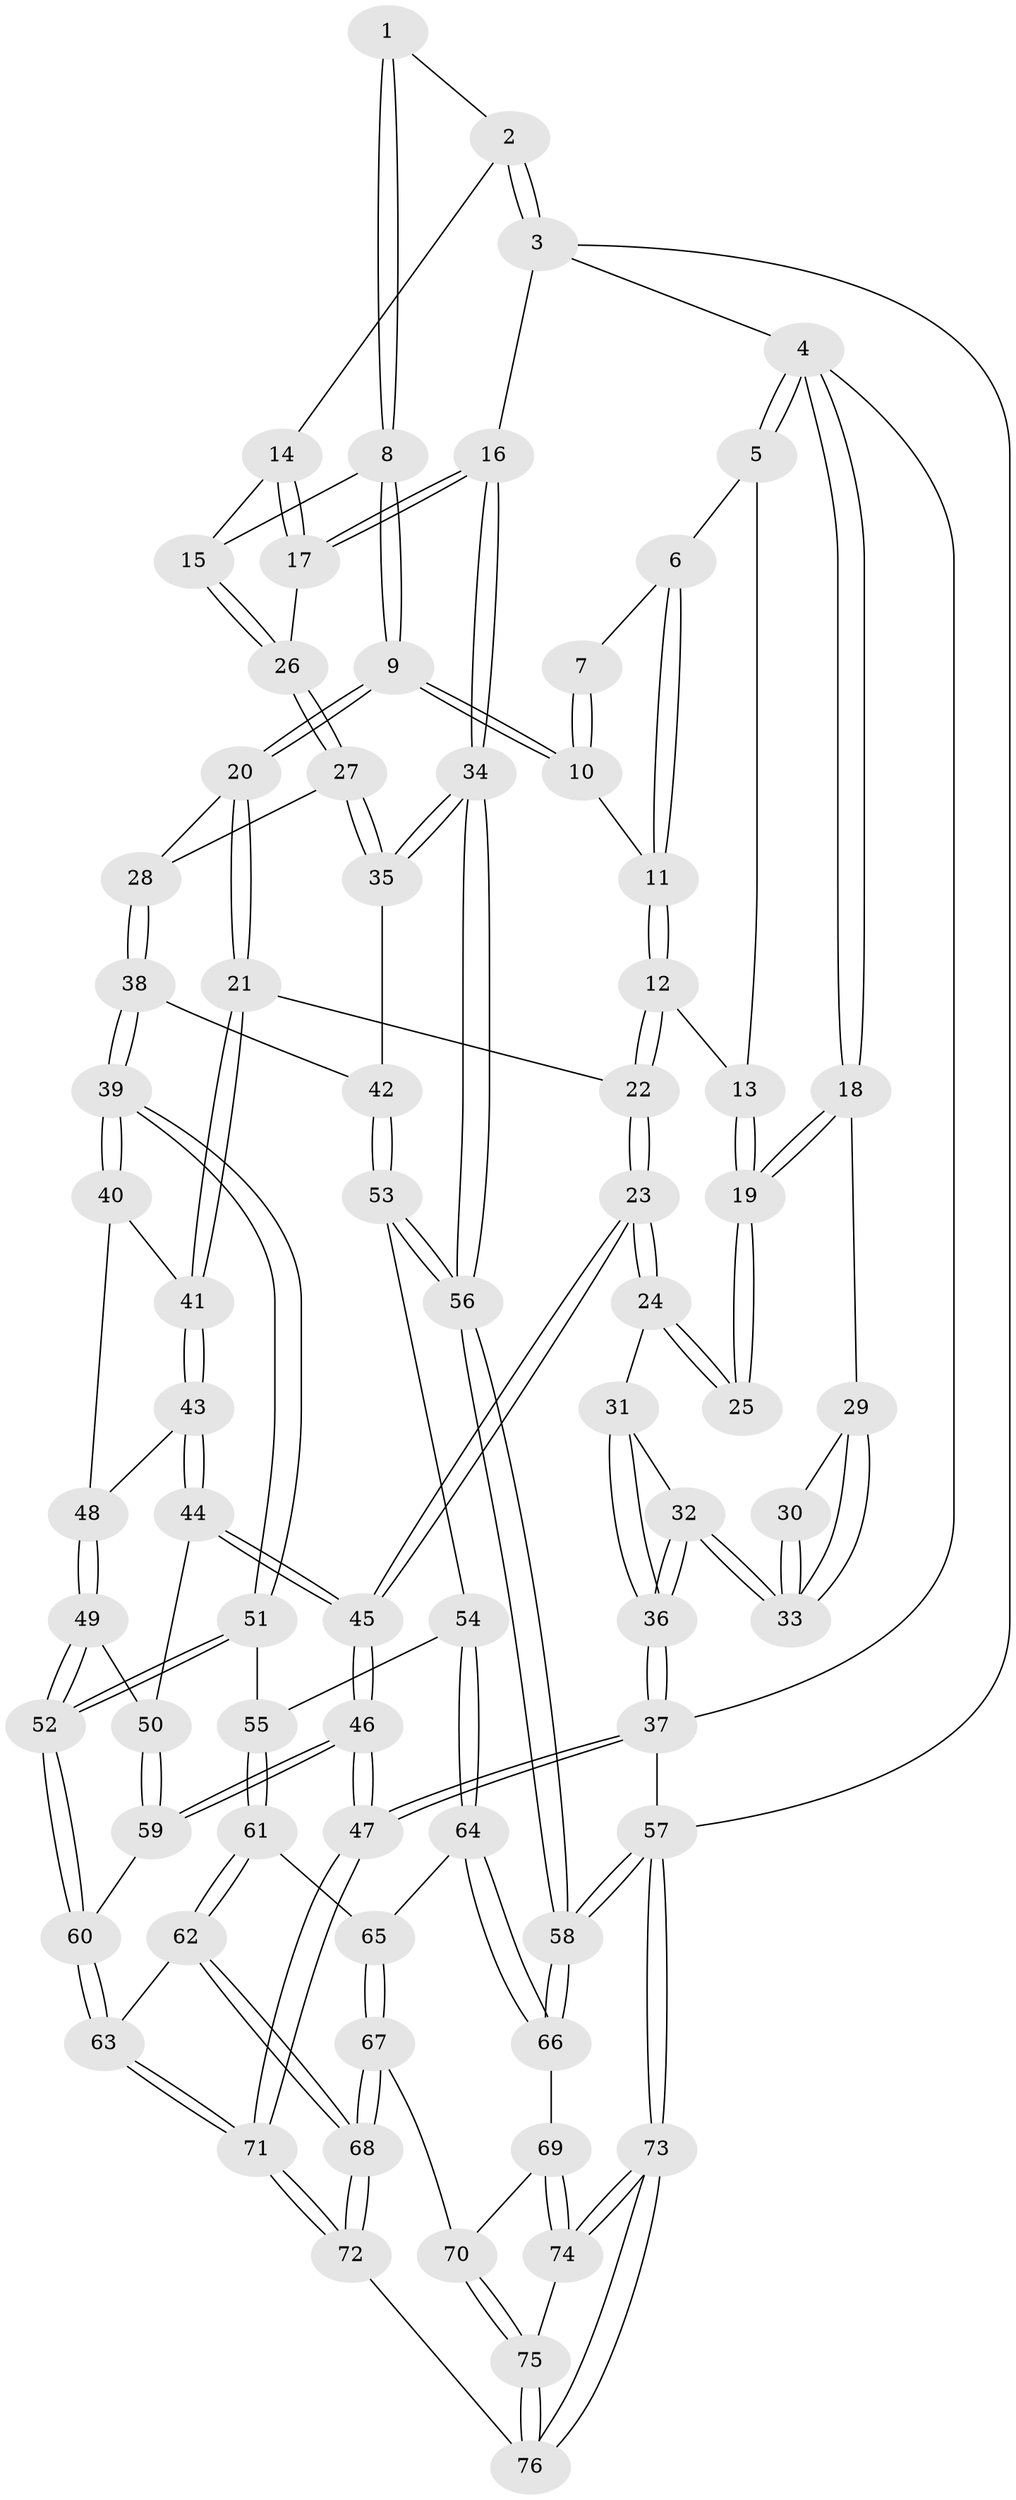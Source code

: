 // Generated by graph-tools (version 1.1) at 2025/11/02/27/25 16:11:54]
// undirected, 76 vertices, 187 edges
graph export_dot {
graph [start="1"]
  node [color=gray90,style=filled];
  1 [pos="+0.5100341207418856+0"];
  2 [pos="+0.8315076560842778+0"];
  3 [pos="+1+0"];
  4 [pos="+0+0"];
  5 [pos="+0.23574958457315665+0"];
  6 [pos="+0.32573622829518206+0"];
  7 [pos="+0.40004418141870657+0"];
  8 [pos="+0.5884025563886285+0.11695241349494813"];
  9 [pos="+0.5395025213461714+0.1407810881952702"];
  10 [pos="+0.4840350271422664+0.08536794558994268"];
  11 [pos="+0.36739701483075093+0.0955588347431639"];
  12 [pos="+0.35510972576935607+0.11569263764567447"];
  13 [pos="+0.21478549485631718+0.05727960156593285"];
  14 [pos="+0.7943491226060303+0"];
  15 [pos="+0.6025952844563269+0.1154129418856128"];
  16 [pos="+1+0.2301621707417717"];
  17 [pos="+0.8435582556459215+0.16137080505775045"];
  18 [pos="+0+0"];
  19 [pos="+0.18356804253757317+0.1337983198788924"];
  20 [pos="+0.47753014121068993+0.2801359367549625"];
  21 [pos="+0.41359480544158683+0.3213100715221723"];
  22 [pos="+0.34188183839530245+0.31020795754210767"];
  23 [pos="+0.24636763774608636+0.32905913817383564"];
  24 [pos="+0.22830999752845046+0.3201242999709854"];
  25 [pos="+0.17642252043066045+0.2298009438759116"];
  26 [pos="+0.7678511279051441+0.2518305302027046"];
  27 [pos="+0.7517436107309734+0.3251595736740075"];
  28 [pos="+0.7453164010066247+0.3360679223086828"];
  29 [pos="+0+0"];
  30 [pos="+0.10109217608506396+0.20436625419025523"];
  31 [pos="+0.13099302387550305+0.3558221130409866"];
  32 [pos="+0+0.3997840329353922"];
  33 [pos="+0+0.3748399121496361"];
  34 [pos="+1+0.34134152351853164"];
  35 [pos="+1+0.3489544733354808"];
  36 [pos="+0+1"];
  37 [pos="+0+1"];
  38 [pos="+0.747199428918175+0.4064649281153098"];
  39 [pos="+0.6563808938347901+0.5114321734207032"];
  40 [pos="+0.5689619412400984+0.4695026416022839"];
  41 [pos="+0.422553249270629+0.33943820819557585"];
  42 [pos="+0.8318181531368735+0.4646068794741524"];
  43 [pos="+0.4287235854729908+0.4845489588818167"];
  44 [pos="+0.4170099857075398+0.518894838210534"];
  45 [pos="+0.22854413837232224+0.5870699181885424"];
  46 [pos="+0.16313385761677257+0.8265454225242741"];
  47 [pos="+0+1"];
  48 [pos="+0.4942131914273951+0.5288798790545489"];
  49 [pos="+0.4963855322637223+0.5458284403051363"];
  50 [pos="+0.439756804620278+0.603073210321873"];
  51 [pos="+0.6522919893540721+0.5527959962072673"];
  52 [pos="+0.5910808933859832+0.5960563413012293"];
  53 [pos="+0.8721822388122045+0.5433771539320951"];
  54 [pos="+0.8535544949232818+0.6148912626681724"];
  55 [pos="+0.6540400332333375+0.5550441995931052"];
  56 [pos="+1+0.5303435041192321"];
  57 [pos="+1+1"];
  58 [pos="+1+0.8194118850532635"];
  59 [pos="+0.43012731657645725+0.7077621535896498"];
  60 [pos="+0.4971175357034747+0.7064743066358015"];
  61 [pos="+0.689225481303798+0.6369727521378672"];
  62 [pos="+0.6053896219429272+0.7888447460204967"];
  63 [pos="+0.6040861114079783+0.7883024860637184"];
  64 [pos="+0.8600935961175885+0.6706650908252154"];
  65 [pos="+0.7757915638831938+0.7119393782534418"];
  66 [pos="+1+0.7530474182721173"];
  67 [pos="+0.7319313262534557+0.8195789331713678"];
  68 [pos="+0.6601664879709023+0.83521412271728"];
  69 [pos="+0.8796255816863604+0.8121425122368618"];
  70 [pos="+0.7469483880410929+0.8295637985568607"];
  71 [pos="+0.2129081450973561+1"];
  72 [pos="+0.5714327028378076+1"];
  73 [pos="+1+1"];
  74 [pos="+0.8495548250612664+0.9277977974755325"];
  75 [pos="+0.7839990425841823+0.8845979941186951"];
  76 [pos="+0.6667292677082336+1"];
  1 -- 2;
  1 -- 8;
  1 -- 8;
  2 -- 3;
  2 -- 3;
  2 -- 14;
  3 -- 4;
  3 -- 16;
  3 -- 57;
  4 -- 5;
  4 -- 5;
  4 -- 18;
  4 -- 18;
  4 -- 37;
  5 -- 6;
  5 -- 13;
  6 -- 7;
  6 -- 11;
  6 -- 11;
  7 -- 10;
  7 -- 10;
  8 -- 9;
  8 -- 9;
  8 -- 15;
  9 -- 10;
  9 -- 10;
  9 -- 20;
  9 -- 20;
  10 -- 11;
  11 -- 12;
  11 -- 12;
  12 -- 13;
  12 -- 22;
  12 -- 22;
  13 -- 19;
  13 -- 19;
  14 -- 15;
  14 -- 17;
  14 -- 17;
  15 -- 26;
  15 -- 26;
  16 -- 17;
  16 -- 17;
  16 -- 34;
  16 -- 34;
  17 -- 26;
  18 -- 19;
  18 -- 19;
  18 -- 29;
  19 -- 25;
  19 -- 25;
  20 -- 21;
  20 -- 21;
  20 -- 28;
  21 -- 22;
  21 -- 41;
  21 -- 41;
  22 -- 23;
  22 -- 23;
  23 -- 24;
  23 -- 24;
  23 -- 45;
  23 -- 45;
  24 -- 25;
  24 -- 25;
  24 -- 31;
  26 -- 27;
  26 -- 27;
  27 -- 28;
  27 -- 35;
  27 -- 35;
  28 -- 38;
  28 -- 38;
  29 -- 30;
  29 -- 33;
  29 -- 33;
  30 -- 33;
  30 -- 33;
  31 -- 32;
  31 -- 36;
  31 -- 36;
  32 -- 33;
  32 -- 33;
  32 -- 36;
  32 -- 36;
  34 -- 35;
  34 -- 35;
  34 -- 56;
  34 -- 56;
  35 -- 42;
  36 -- 37;
  36 -- 37;
  37 -- 47;
  37 -- 47;
  37 -- 57;
  38 -- 39;
  38 -- 39;
  38 -- 42;
  39 -- 40;
  39 -- 40;
  39 -- 51;
  39 -- 51;
  40 -- 41;
  40 -- 48;
  41 -- 43;
  41 -- 43;
  42 -- 53;
  42 -- 53;
  43 -- 44;
  43 -- 44;
  43 -- 48;
  44 -- 45;
  44 -- 45;
  44 -- 50;
  45 -- 46;
  45 -- 46;
  46 -- 47;
  46 -- 47;
  46 -- 59;
  46 -- 59;
  47 -- 71;
  47 -- 71;
  48 -- 49;
  48 -- 49;
  49 -- 50;
  49 -- 52;
  49 -- 52;
  50 -- 59;
  50 -- 59;
  51 -- 52;
  51 -- 52;
  51 -- 55;
  52 -- 60;
  52 -- 60;
  53 -- 54;
  53 -- 56;
  53 -- 56;
  54 -- 55;
  54 -- 64;
  54 -- 64;
  55 -- 61;
  55 -- 61;
  56 -- 58;
  56 -- 58;
  57 -- 58;
  57 -- 58;
  57 -- 73;
  57 -- 73;
  58 -- 66;
  58 -- 66;
  59 -- 60;
  60 -- 63;
  60 -- 63;
  61 -- 62;
  61 -- 62;
  61 -- 65;
  62 -- 63;
  62 -- 68;
  62 -- 68;
  63 -- 71;
  63 -- 71;
  64 -- 65;
  64 -- 66;
  64 -- 66;
  65 -- 67;
  65 -- 67;
  66 -- 69;
  67 -- 68;
  67 -- 68;
  67 -- 70;
  68 -- 72;
  68 -- 72;
  69 -- 70;
  69 -- 74;
  69 -- 74;
  70 -- 75;
  70 -- 75;
  71 -- 72;
  71 -- 72;
  72 -- 76;
  73 -- 74;
  73 -- 74;
  73 -- 76;
  73 -- 76;
  74 -- 75;
  75 -- 76;
  75 -- 76;
}
